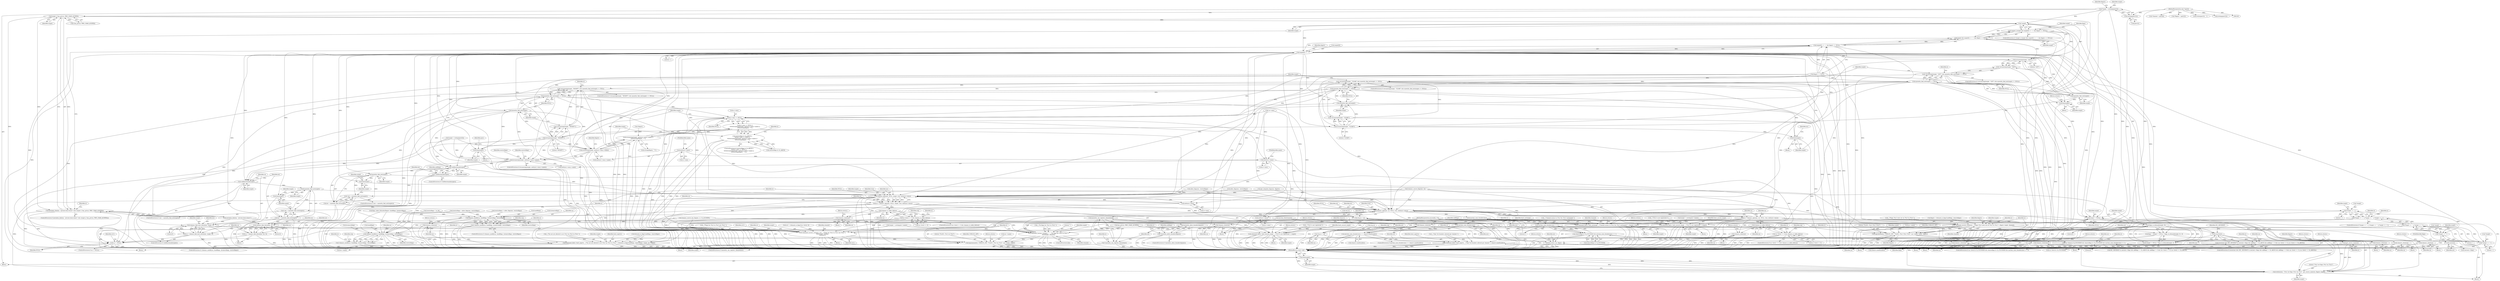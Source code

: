 digraph "0_atheme_c597156adc60a45b5f827793cd420945f47bc03b_1@API" {
"1000120" [label="(Call,*target = sstrdup(parv[1]))"];
"1000122" [label="(Call,sstrdup(parv[1]))"];
"1000109" [label="(MethodParameterIn,char *parv[])"];
"1000174" [label="(Call,target || !has_priv(si, PRIV_CHAN_AUSPEX))"];
"1000170" [label="(Call,metadata_find(mc, \"private:close:closer\") && (target || !has_priv(si, PRIV_CHAN_AUSPEX)))"];
"1000190" [label="(Call,!target)"];
"1000189" [label="(Call,!target || (target && target[0] == '+' && flagstr == NULL))"];
"1000192" [label="(Call,target && target[0] == '+' && flagstr == NULL)"];
"1000208" [label="(Call,target != NULL)"];
"1000211" [label="(Call,flags_to_bitmask(target, 0))"];
"1000205" [label="(Call,flags = (target != NULL) ? flags_to_bitmask(target, 0) : 0)"];
"1000215" [label="(Call,do_list(si, mc, flags))"];
"1000207" [label="(Call,(target != NULL) ? flags_to_bitmask(target, 0) : 0)"];
"1000224" [label="(Call,strcasecmp(target, \"LIST\"))"];
"1000223" [label="(Call,!strcasecmp(target, \"LIST\"))"];
"1000222" [label="(Call,!strcasecmp(target, \"LIST\") && myentity_find_ext(target) == NULL)"];
"1000241" [label="(Call,!strcasecmp(target, \"CLEAR\") && myentity_find_ext(target) == NULL)"];
"1000298" [label="(Call,!strcasecmp(target, \"MODIFY\") && myentity_find_ext(target) == NULL)"];
"1000228" [label="(Call,myentity_find_ext(target))"];
"1000227" [label="(Call,myentity_find_ext(target) == NULL)"];
"1000246" [label="(Call,myentity_find_ext(target) == NULL)"];
"1000303" [label="(Call,myentity_find_ext(target) == NULL)"];
"1000424" [label="(Call,ca != NULL)"];
"1000486" [label="(Call,si->smu == NULL)"];
"1000485" [label="(Call,si->smu == NULL ||\n\t\t\t\t\t\tirccasecmp(target, entity(si->smu)->name) ||\n\t\t\t\t\t\tstrcmp(flagstr, \"-*\"))"];
"1000481" [label="(Call,restrictflags & CA_AKICK ||\n\t\t\t\t\t\tsi->smu == NULL ||\n\t\t\t\t\t\tirccasecmp(target, entity(si->smu)->name) ||\n\t\t\t\t\t\tstrcmp(flagstr, \"-*\"))"];
"1000495" [label="(Call,entity(si->smu))"];
"1000514" [label="(Call,entity(si->smu))"];
"1000673" [label="(Call,entity(si->smu))"];
"1000668" [label="(Call,chanacs_open(mc, mt, NULL, true, entity(si->smu)))"];
"1000666" [label="(Call,ca = chanacs_open(mc, mt, NULL, true, entity(si->smu)))"];
"1000749" [label="(Call,chanacs_close(ca))"];
"1000765" [label="(Call,chanacs_close(ca))"];
"1000781" [label="(Call,chanacs_close(ca))"];
"1000834" [label="(Call,chanacs_close(ca))"];
"1000844" [label="(Call,chanacs_is_table_full(ca))"];
"1000838" [label="(Call,ca->level == 0 && chanacs_is_table_full(ca))"];
"1000855" [label="(Call,chanacs_close(ca))"];
"1000858" [label="(Call,req.ca = ca)"];
"1000872" [label="(Call,chanacs_modify(ca, &addflags, &removeflags, restrictflags))"];
"1000871" [label="(Call,!chanacs_modify(ca, &addflags, &removeflags, restrictflags))"];
"1000894" [label="(Call,chanacs_close(ca))"];
"1000907" [label="(Call,chanacs_close(ca))"];
"1000711" [label="(Call,mychan_num_founders(mc))"];
"1000710" [label="(Call,mychan_num_founders(mc) == 1)"];
"1000706" [label="(Call,removeflags & CA_FOUNDER && mychan_num_founders(mc) == 1)"];
"1000700" [label="(Call,ca->level & CA_FOUNDER && removeflags & CA_FOUNDER && mychan_num_founders(mc) == 1)"];
"1000735" [label="(Call,mychan_num_founders(mc))"];
"1000734" [label="(Call,mychan_num_founders(mc) >= chansvs.maxfounders)"];
"1000741" [label="(Call,command_fail(si, fault_noprivs, _(\"Only %d founders allowed per channel.\"), chansvs.maxfounders))"];
"1001039" [label="(Call,verbose(mc, \"\2%s\2 set flags \2%s\2 on \2%s\2\", get_source_name(si), flagstr, target))"];
"1001046" [label="(Call,free(target))"];
"1000754" [label="(Call,myentity_can_register_channel(mt))"];
"1000753" [label="(Call,!myentity_can_register_channel(mt))"];
"1000770" [label="(Call,myentity_allow_foundership(mt))"];
"1000769" [label="(Call,!myentity_allow_foundership(mt))"];
"1000797" [label="(Call,isuser(mt))"];
"1000796" [label="(Call,isuser(mt) && (MU_NEVEROP & user(mt)->flags && addflags != CA_AKICK && addflags != 0 && (ca->level == 0 || ca->level == CA_AKICK)))"];
"1000803" [label="(Call,user(mt))"];
"1000929" [label="(Call,entity(si->smu))"];
"1000924" [label="(Call,chanacs_open(mc, NULL, target, true, entity(si->smu)))"];
"1000922" [label="(Call,ca = chanacs_open(mc, NULL, target, true, entity(si->smu)))"];
"1000940" [label="(Call,chanacs_is_table_full(ca))"];
"1000934" [label="(Call,ca->level == 0 && chanacs_is_table_full(ca))"];
"1000951" [label="(Call,chanacs_close(ca))"];
"1000954" [label="(Call,req.ca = ca)"];
"1000968" [label="(Call,chanacs_modify(ca, &addflags, &removeflags, restrictflags))"];
"1000967" [label="(Call,!chanacs_modify(ca, &addflags, &removeflags, restrictflags))"];
"1000988" [label="(Call,chanacs_close(ca))"];
"1001001" [label="(Call,chanacs_close(ca))"];
"1000976" [label="(Call,command_fail(si, fault_noprivs, _(\"You are not allowed to set \2%s\2 on \2%s\2 in \2%s\2.\"), bitmask_to_flags2(addflags, removeflags), target, mc->name))"];
"1001010" [label="(Call,command_fail(si, fault_nochange, _(\"Channel access to \2%s\2 for \2%s\2 unchanged.\"), channel, target))"];
"1001023" [label="(Call,command_success_nodata(si, _(\"Flags \2%s\2 were set on \2%s\2 in \2%s\2.\"), flagstr, target, channel))"];
"1001030" [label="(Call,logcommand(si, CMDLOG_SET, \"FLAGS: \2%s\2 \2%s\2 \2%s\2\", mc->name, target, flagstr))"];
"1001042" [label="(Call,get_source_name(si))"];
"1000236" [label="(Call,free(target))"];
"1000243" [label="(Call,strcasecmp(target, \"CLEAR\"))"];
"1000242" [label="(Call,!strcasecmp(target, \"CLEAR\"))"];
"1000247" [label="(Call,myentity_find_ext(target))"];
"1000251" [label="(Call,free(target))"];
"1000300" [label="(Call,strcasecmp(target, \"MODIFY\"))"];
"1000299" [label="(Call,!strcasecmp(target, \"MODIFY\"))"];
"1000304" [label="(Call,myentity_find_ext(target))"];
"1000308" [label="(Call,free(target))"];
"1000385" [label="(Call,validhostmask(target))"];
"1000389" [label="(Call,chanacs_find_host_literal(mc, target, 0))"];
"1000387" [label="(Call,ca = chanacs_find_host_literal(mc, target, 0))"];
"1000435" [label="(Call,command_success_string(si, str1, _(\"Flags for \2%s\2 in \2%s\2 are \2%s\2.\"),\n\t\t\t\t\t\ttarget, channel,\n\t\t\t\t\t\tstr1))"];
"1000451" [label="(Call,logcommand(si, CMDLOG_GET, \"FLAGS: \2%s\2 on \2%s\2\", mc->name, target))"];
"1000444" [label="(Call,command_success_string(si, \"\", _(\"No flags for \2%s\2 in \2%s\2.\"),\n\t\t\t\t\t\ttarget, channel))"];
"1000399" [label="(Call,myentity_find_ext(target))"];
"1000396" [label="(Call,!(mt = myentity_find_ext(target)))"];
"1000397" [label="(Call,mt = myentity_find_ext(target))"];
"1000419" [label="(Call,chanacs_find_literal(mc, mt, 0))"];
"1000417" [label="(Call,ca = chanacs_find_literal(mc, mt, 0))"];
"1000402" [label="(Call,command_fail(si, fault_nosuch_target, _(\"\2%s\2 is not registered.\"), target))"];
"1000409" [label="(Call,free(target))"];
"1000492" [label="(Call,irccasecmp(target, entity(si->smu)->name))"];
"1000491" [label="(Call,irccasecmp(target, entity(si->smu)->name) ||\n\t\t\t\t\t\tstrcmp(flagstr, \"-*\"))"];
"1000511" [label="(Call,irccasecmp(target, entity(si->smu)->name))"];
"1000641" [label="(Call,validhostmask(target))"];
"1000640" [label="(Call,!validhostmask(target))"];
"1000648" [label="(Call,myentity_find_ext(target))"];
"1000645" [label="(Call,!(mt = myentity_find_ext(target)))"];
"1000646" [label="(Call,mt = myentity_find_ext(target))"];
"1000651" [label="(Call,command_fail(si, fault_nosuch_target, _(\"\2%s\2 is not registered.\"), target))"];
"1000658" [label="(Call,free(target))"];
"1000195" [label="(Call,target[0] == '+')"];
"1000194" [label="(Call,target[0] == '+' && flagstr == NULL)"];
"1000592" [label="(Call,*target == '+')"];
"1000591" [label="(Call,*target == '+' || *target == '-' || *target == '=')"];
"1000597" [label="(Call,*target == '-')"];
"1000596" [label="(Call,*target == '-' || *target == '=')"];
"1000601" [label="(Call,*target == '=')"];
"1000979" [label="(Call,_(\"You are not allowed to set \2%s\2 on \2%s\2 in \2%s\2.\"))"];
"1000598" [label="(Call,*target)"];
"1000245" [label="(Literal,\"CLEAR\")"];
"1000191" [label="(Identifier,target)"];
"1000639" [label="(ControlStructure,if (!validhostmask(target)))"];
"1000176" [label="(Call,!has_priv(si, PRIV_CHAN_AUSPEX))"];
"1000490" [label="(Identifier,NULL)"];
"1000937" [label="(Identifier,ca)"];
"1000514" [label="(Call,entity(si->smu))"];
"1000795" [label="(ControlStructure,if (isuser(mt) && (MU_NEVEROP & user(mt)->flags && addflags != CA_AKICK && addflags != 0 && (ca->level == 0 || ca->level == CA_AKICK))))"];
"1000196" [label="(Call,target[0])"];
"1000391" [label="(Identifier,target)"];
"1001032" [label="(Identifier,CMDLOG_SET)"];
"1000469" [label="(Call,restrictflags = ca_all)"];
"1000222" [label="(Call,!strcasecmp(target, \"LIST\") && myentity_find_ext(target) == NULL)"];
"1000582" [label="(Call,get_template_flags(mc, flagstr))"];
"1001047" [label="(Identifier,target)"];
"1000212" [label="(Identifier,target)"];
"1000726" [label="(Identifier,ca)"];
"1000436" [label="(Identifier,si)"];
"1000716" [label="(Identifier,si)"];
"1000805" [label="(FieldIdentifier,flags)"];
"1000306" [label="(Identifier,NULL)"];
"1000493" [label="(Identifier,target)"];
"1000734" [label="(Call,mychan_num_founders(mc) >= chansvs.maxfounders)"];
"1000674" [label="(Call,si->smu)"];
"1000300" [label="(Call,strcasecmp(target, \"MODIFY\"))"];
"1001018" [label="(Call,flagstr = bitmask_to_flags2(addflags, removeflags))"];
"1000340" [label="(Call,target = strdup(parv[2]))"];
"1000961" [label="(Identifier,req)"];
"1000913" [label="(Identifier,addflags)"];
"1000865" [label="(Identifier,req)"];
"1000782" [label="(Identifier,ca)"];
"1000681" [label="(Identifier,ca)"];
"1000968" [label="(Call,chanacs_modify(ca, &addflags, &removeflags, restrictflags))"];
"1000205" [label="(Call,flags = (target != NULL) ? flags_to_bitmask(target, 0) : 0)"];
"1000988" [label="(Call,chanacs_close(ca))"];
"1000363" [label="(Block,)"];
"1000411" [label="(Call,target = sstrdup(mt->name))"];
"1000190" [label="(Call,!target)"];
"1000221" [label="(ControlStructure,if (!strcasecmp(target, \"LIST\") && myentity_find_ext(target) == NULL))"];
"1000989" [label="(Identifier,ca)"];
"1000421" [label="(Identifier,mt)"];
"1000975" [label="(Block,)"];
"1000387" [label="(Call,ca = chanacs_find_host_literal(mc, target, 0))"];
"1000872" [label="(Call,chanacs_modify(ca, &addflags, &removeflags, restrictflags))"];
"1000302" [label="(Literal,\"MODIFY\")"];
"1000651" [label="(Call,command_fail(si, fault_nosuch_target, _(\"\2%s\2 is not registered.\"), target))"];
"1000424" [label="(Call,ca != NULL)"];
"1000753" [label="(Call,!myentity_can_register_channel(mt))"];
"1001001" [label="(Call,chanacs_close(ca))"];
"1000907" [label="(Call,chanacs_close(ca))"];
"1000825" [label="(Block,)"];
"1001046" [label="(Call,free(target))"];
"1000169" [label="(ControlStructure,if (metadata_find(mc, \"private:close:closer\") && (target || !has_priv(si, PRIV_CHAN_AUSPEX))))"];
"1000827" [label="(Identifier,si)"];
"1000668" [label="(Call,chanacs_open(mc, mt, NULL, true, entity(si->smu)))"];
"1000942" [label="(Block,)"];
"1000450" [label="(Identifier,channel)"];
"1000458" [label="(Identifier,target)"];
"1000188" [label="(ControlStructure,if (!target || (target && target[0] == '+' && flagstr == NULL)))"];
"1000926" [label="(Identifier,NULL)"];
"1000783" [label="(Return,return;)"];
"1000443" [label="(ControlStructure,else)"];
"1000650" [label="(Block,)"];
"1000927" [label="(Identifier,target)"];
"1000429" [label="(Identifier,str1)"];
"1000195" [label="(Call,target[0] == '+')"];
"1000218" [label="(Identifier,flags)"];
"1000758" [label="(Identifier,si)"];
"1001002" [label="(Identifier,ca)"];
"1000453" [label="(Identifier,CMDLOG_GET)"];
"1000120" [label="(Call,*target = sstrdup(parv[1]))"];
"1000446" [label="(Literal,\"\")"];
"1001015" [label="(Identifier,channel)"];
"1000953" [label="(Return,return;)"];
"1000749" [label="(Call,chanacs_close(ca))"];
"1000706" [label="(Call,removeflags & CA_FOUNDER && mychan_num_founders(mc) == 1)"];
"1001034" [label="(Call,mc->name)"];
"1000175" [label="(Identifier,target)"];
"1000984" [label="(Identifier,target)"];
"1000848" [label="(Identifier,si)"];
"1000836" [label="(Return,return;)"];
"1000672" [label="(Identifier,true)"];
"1000859" [label="(Call,req.ca)"];
"1000838" [label="(Call,ca->level == 0 && chanacs_is_table_full(ca))"];
"1000908" [label="(Identifier,ca)"];
"1000802" [label="(Call,user(mt)->flags)"];
"1000511" [label="(Call,irccasecmp(target, entity(si->smu)->name))"];
"1000670" [label="(Identifier,mt)"];
"1000210" [label="(Identifier,NULL)"];
"1001023" [label="(Call,command_success_nodata(si, _(\"Flags \2%s\2 were set on \2%s\2 in \2%s\2.\"), flagstr, target, channel))"];
"1000928" [label="(Identifier,true)"];
"1000593" [label="(Call,*target)"];
"1000305" [label="(Identifier,target)"];
"1000404" [label="(Identifier,fault_nosuch_target)"];
"1000658" [label="(Call,free(target))"];
"1000241" [label="(Call,!strcasecmp(target, \"CLEAR\") && myentity_find_ext(target) == NULL)"];
"1000952" [label="(Identifier,ca)"];
"1001027" [label="(Identifier,flagstr)"];
"1000114" [label="(Call,*channel = parv[0])"];
"1000238" [label="(Return,return;)"];
"1000400" [label="(Identifier,target)"];
"1000505" [label="(Identifier,si)"];
"1000521" [label="(Call,allow_flags(mc, restrictflags))"];
"1000171" [label="(Call,metadata_find(mc, \"private:close:closer\"))"];
"1000420" [label="(Identifier,mc)"];
"1000405" [label="(Call,_(\"\2%s\2 is not registered.\"))"];
"1001017" [label="(Return,return;)"];
"1000422" [label="(Literal,0)"];
"1000250" [label="(Block,)"];
"1000923" [label="(Identifier,ca)"];
"1000394" [label="(Block,)"];
"1000654" [label="(Call,_(\"\2%s\2 is not registered.\"))"];
"1000229" [label="(Identifier,target)"];
"1000899" [label="(Identifier,req)"];
"1000699" [label="(ControlStructure,if (ca->level & CA_FOUNDER && removeflags & CA_FOUNDER && mychan_num_founders(mc) == 1))"];
"1000390" [label="(Identifier,mc)"];
"1000440" [label="(Identifier,target)"];
"1000873" [label="(Identifier,ca)"];
"1000312" [label="(Identifier,parc)"];
"1000804" [label="(Identifier,mt)"];
"1000512" [label="(Identifier,target)"];
"1000591" [label="(Call,*target == '+' || *target == '-' || *target == '=')"];
"1000449" [label="(Identifier,target)"];
"1000515" [label="(Call,si->smu)"];
"1001010" [label="(Call,command_fail(si, fault_nochange, _(\"Channel access to \2%s\2 for \2%s\2 unchanged.\"), channel, target))"];
"1000649" [label="(Identifier,target)"];
"1001040" [label="(Identifier,mc)"];
"1000127" [label="(Call,*flagstr = parv[2])"];
"1000599" [label="(Identifier,target)"];
"1000177" [label="(Call,has_priv(si, PRIV_CHAN_AUSPEX))"];
"1000328" [label="(Call,strchr(parv[2], ' '))"];
"1000925" [label="(Identifier,mc)"];
"1000236" [label="(Call,free(target))"];
"1000309" [label="(Identifier,target)"];
"1000742" [label="(Identifier,si)"];
"1000417" [label="(Call,ca = chanacs_find_literal(mc, mt, 0))"];
"1000510" [label="(ControlStructure,if (irccasecmp(target, entity(si->smu)->name)))"];
"1000427" [label="(Block,)"];
"1000307" [label="(Block,)"];
"1000752" [label="(ControlStructure,if (!myentity_can_register_channel(mt)))"];
"1000746" [label="(Call,chansvs.maxfounders)"];
"1000399" [label="(Call,myentity_find_ext(target))"];
"1000597" [label="(Call,*target == '-')"];
"1000526" [label="(Identifier,restrictflags)"];
"1000834" [label="(Call,chanacs_close(ca))"];
"1000846" [label="(Block,)"];
"1000451" [label="(Call,logcommand(si, CMDLOG_GET, \"FLAGS: \2%s\2 on \2%s\2\", mc->name, target))"];
"1000217" [label="(Identifier,mc)"];
"1000240" [label="(ControlStructure,if (!strcasecmp(target, \"CLEAR\") && myentity_find_ext(target) == NULL))"];
"1000224" [label="(Call,strcasecmp(target, \"LIST\"))"];
"1000494" [label="(Call,entity(si->smu)->name)"];
"1001041" [label="(Literal,\"\2%s\2 set flags \2%s\2 on \2%s\2\")"];
"1000225" [label="(Identifier,target)"];
"1000215" [label="(Call,do_list(si, mc, flags))"];
"1000774" [label="(Identifier,si)"];
"1000481" [label="(Call,restrictflags & CA_AKICK ||\n\t\t\t\t\t\tsi->smu == NULL ||\n\t\t\t\t\t\tirccasecmp(target, entity(si->smu)->name) ||\n\t\t\t\t\t\tstrcmp(flagstr, \"-*\"))"];
"1000201" [label="(Identifier,flagstr)"];
"1000606" [label="(Identifier,si)"];
"1000786" [label="(Identifier,addflags)"];
"1001044" [label="(Identifier,flagstr)"];
"1000712" [label="(Identifier,mc)"];
"1000480" [label="(ControlStructure,if (restrictflags & CA_AKICK ||\n\t\t\t\t\t\tsi->smu == NULL ||\n\t\t\t\t\t\tirccasecmp(target, entity(si->smu)->name) ||\n\t\t\t\t\t\tstrcmp(flagstr, \"-*\")))"];
"1000648" [label="(Call,myentity_find_ext(target))"];
"1000445" [label="(Identifier,si)"];
"1000713" [label="(Literal,1)"];
"1000737" [label="(Call,chansvs.maxfounders)"];
"1001042" [label="(Call,get_source_name(si))"];
"1000922" [label="(Call,ca = chanacs_open(mc, NULL, target, true, entity(si->smu)))"];
"1000738" [label="(Identifier,chansvs)"];
"1000519" [label="(Call,restrictflags = allow_flags(mc, restrictflags))"];
"1000871" [label="(Call,!chanacs_modify(ca, &addflags, &removeflags, restrictflags))"];
"1000896" [label="(Return,return;)"];
"1000796" [label="(Call,isuser(mt) && (MU_NEVEROP & user(mt)->flags && addflags != CA_AKICK && addflags != 0 && (ca->level == 0 || ca->level == CA_AKICK)))"];
"1000977" [label="(Identifier,si)"];
"1000799" [label="(Call,MU_NEVEROP & user(mt)->flags && addflags != CA_AKICK && addflags != 0 && (ca->level == 0 || ca->level == CA_AKICK))"];
"1001009" [label="(Block,)"];
"1000388" [label="(Identifier,ca)"];
"1000766" [label="(Identifier,ca)"];
"1000653" [label="(Identifier,fault_nosuch_target)"];
"1000459" [label="(Return,return;)"];
"1000601" [label="(Call,*target == '=')"];
"1000803" [label="(Call,user(mt))"];
"1000500" [label="(Call,strcmp(flagstr, \"-*\"))"];
"1000751" [label="(Return,return;)"];
"1000447" [label="(Call,_(\"No flags for \2%s\2 in \2%s\2.\"))"];
"1000602" [label="(Call,*target)"];
"1000857" [label="(Return,return;)"];
"1000910" [label="(Block,)"];
"1000951" [label="(Call,chanacs_close(ca))"];
"1001028" [label="(Identifier,target)"];
"1001011" [label="(Identifier,si)"];
"1000462" [label="(Call,chanacs_source_flags(mc, si))"];
"1000428" [label="(Call,str1 = bitmask_to_flags2(ca->level, 0))"];
"1000301" [label="(Identifier,target)"];
"1000408" [label="(Return,return;)"];
"1000985" [label="(Call,mc->name)"];
"1000193" [label="(Identifier,target)"];
"1001016" [label="(Identifier,target)"];
"1000252" [label="(Identifier,target)"];
"1001048" [label="(MethodReturn,static void)"];
"1000993" [label="(Identifier,req)"];
"1000837" [label="(ControlStructure,if (ca->level == 0 && chanacs_is_table_full(ca)))"];
"1000744" [label="(Call,_(\"Only %d founders allowed per channel.\"))"];
"1000970" [label="(Call,&addflags)"];
"1000972" [label="(Call,&removeflags)"];
"1000441" [label="(Identifier,channel)"];
"1000740" [label="(Block,)"];
"1000659" [label="(Identifier,target)"];
"1000219" [label="(Return,return;)"];
"1000249" [label="(Identifier,NULL)"];
"1000673" [label="(Call,entity(si->smu))"];
"1000546" [label="(Call,flags_make_bitmasks(flagstr, &addflags, &removeflags))"];
"1000392" [label="(Literal,0)"];
"1000954" [label="(Call,req.ca = ca)"];
"1001038" [label="(Identifier,flagstr)"];
"1000297" [label="(ControlStructure,if (!strcasecmp(target, \"MODIFY\") && myentity_find_ext(target) == NULL))"];
"1000772" [label="(Block,)"];
"1000107" [label="(MethodParameterIn,sourceinfo_t *si)"];
"1000941" [label="(Identifier,ca)"];
"1000398" [label="(Identifier,mt)"];
"1000230" [label="(Identifier,NULL)"];
"1000419" [label="(Call,chanacs_find_literal(mc, mt, 0))"];
"1000426" [label="(Identifier,NULL)"];
"1000666" [label="(Call,ca = chanacs_open(mc, mt, NULL, true, entity(si->smu)))"];
"1000349" [label="(Call,!si->smu)"];
"1000652" [label="(Identifier,si)"];
"1000756" [label="(Block,)"];
"1000438" [label="(Call,_(\"Flags for \2%s\2 in \2%s\2 are \2%s\2.\"))"];
"1000495" [label="(Call,entity(si->smu))"];
"1000228" [label="(Call,myentity_find_ext(target))"];
"1000844" [label="(Call,chanacs_is_table_full(ca))"];
"1000361" [label="(Call,!flagstr)"];
"1000123" [label="(Call,parv[1])"];
"1000518" [label="(FieldIdentifier,name)"];
"1000755" [label="(Identifier,mt)"];
"1000373" [label="(Call,chanacs_source_has_flag(mc, si, CA_ACLVIEW))"];
"1000243" [label="(Call,strcasecmp(target, \"CLEAR\"))"];
"1000895" [label="(Identifier,ca)"];
"1000978" [label="(Identifier,fault_noprivs)"];
"1000203" [label="(Block,)"];
"1000881" [label="(Identifier,si)"];
"1000418" [label="(Identifier,ca)"];
"1000669" [label="(Identifier,mc)"];
"1001039" [label="(Call,verbose(mc, \"\2%s\2 set flags \2%s\2 on \2%s\2\", get_source_name(si), flagstr, target))"];
"1000412" [label="(Identifier,target)"];
"1000767" [label="(Return,return;)"];
"1000769" [label="(Call,!myentity_allow_foundership(mt))"];
"1000346" [label="(Block,)"];
"1000933" [label="(ControlStructure,if (ca->level == 0 && chanacs_is_table_full(ca)))"];
"1000770" [label="(Call,myentity_allow_foundership(mt))"];
"1000797" [label="(Call,isuser(mt))"];
"1000643" [label="(Block,)"];
"1001024" [label="(Identifier,si)"];
"1000743" [label="(Identifier,fault_noprivs)"];
"1000342" [label="(Call,strdup(parv[2]))"];
"1000231" [label="(Block,)"];
"1000981" [label="(Call,bitmask_to_flags2(addflags, removeflags))"];
"1001025" [label="(Call,_(\"Flags \2%s\2 were set on \2%s\2 in \2%s\2.\"))"];
"1000667" [label="(Identifier,ca)"];
"1000492" [label="(Call,irccasecmp(target, entity(si->smu)->name))"];
"1000845" [label="(Identifier,ca)"];
"1001030" [label="(Call,logcommand(si, CMDLOG_SET, \"FLAGS: \2%s\2 \2%s\2 \2%s\2\", mc->name, target, flagstr))"];
"1001043" [label="(Identifier,si)"];
"1000711" [label="(Call,mychan_num_founders(mc))"];
"1000798" [label="(Identifier,mt)"];
"1000395" [label="(ControlStructure,if (!(mt = myentity_find_ext(target))))"];
"1000642" [label="(Identifier,target)"];
"1000109" [label="(MethodParameterIn,char *parv[])"];
"1000209" [label="(Identifier,target)"];
"1000256" [label="(Identifier,mc)"];
"1000661" [label="(Identifier,target)"];
"1000206" [label="(Identifier,flags)"];
"1000600" [label="(Literal,'-')"];
"1000110" [label="(Block,)"];
"1000855" [label="(Call,chanacs_close(ca))"];
"1000223" [label="(Call,!strcasecmp(target, \"LIST\"))"];
"1000409" [label="(Call,free(target))"];
"1001031" [label="(Identifier,si)"];
"1000513" [label="(Call,entity(si->smu)->name)"];
"1000592" [label="(Call,*target == '+')"];
"1000248" [label="(Identifier,target)"];
"1000486" [label="(Call,si->smu == NULL)"];
"1000491" [label="(Call,irccasecmp(target, entity(si->smu)->name) ||\n\t\t\t\t\t\tstrcmp(flagstr, \"-*\"))"];
"1000397" [label="(Call,mt = myentity_find_ext(target))"];
"1000765" [label="(Call,chanacs_close(ca))"];
"1000976" [label="(Call,command_fail(si, fault_noprivs, _(\"You are not allowed to set \2%s\2 on \2%s\2 in \2%s\2.\"), bitmask_to_flags2(addflags, removeflags), target, mc->name))"];
"1000386" [label="(Identifier,target)"];
"1001033" [label="(Literal,\"FLAGS: \2%s\2 \2%s\2 \2%s\2\")"];
"1000894" [label="(Call,chanacs_close(ca))"];
"1000870" [label="(ControlStructure,if (!chanacs_modify(ca, &addflags, &removeflags, restrictflags)))"];
"1000425" [label="(Identifier,ca)"];
"1000924" [label="(Call,chanacs_open(mc, NULL, target, true, entity(si->smu)))"];
"1000754" [label="(Call,myentity_can_register_channel(mt))"];
"1000967" [label="(Call,!chanacs_modify(ca, &addflags, &removeflags, restrictflags))"];
"1000935" [label="(Call,ca->level == 0)"];
"1000701" [label="(Call,ca->level & CA_FOUNDER)"];
"1000858" [label="(Call,req.ca = ca)"];
"1000929" [label="(Call,entity(si->smu))"];
"1000208" [label="(Call,target != NULL)"];
"1000733" [label="(ControlStructure,if (mychan_num_founders(mc) >= chansvs.maxfounders))"];
"1000308" [label="(Call,free(target))"];
"1000710" [label="(Call,mychan_num_founders(mc) == 1)"];
"1000226" [label="(Literal,\"LIST\")"];
"1000856" [label="(Identifier,ca)"];
"1000455" [label="(Call,mc->name)"];
"1000423" [label="(ControlStructure,if (ca != NULL))"];
"1000501" [label="(Identifier,flagstr)"];
"1000156" [label="(Call,mychan_find(channel))"];
"1000644" [label="(ControlStructure,if (!(mt = myentity_find_ext(target))))"];
"1000707" [label="(Call,removeflags & CA_FOUNDER)"];
"1000384" [label="(ControlStructure,if (validhostmask(target)))"];
"1000645" [label="(Call,!(mt = myentity_find_ext(target)))"];
"1000604" [label="(Literal,'=')"];
"1000482" [label="(Call,restrictflags & CA_AKICK)"];
"1000303" [label="(Call,myentity_find_ext(target) == NULL)"];
"1000213" [label="(Literal,0)"];
"1000199" [label="(Literal,'+')"];
"1000435" [label="(Call,command_success_string(si, str1, _(\"Flags for \2%s\2 in \2%s\2 are \2%s\2.\"),\n\t\t\t\t\t\ttarget, channel,\n\t\t\t\t\t\tstr1))"];
"1000192" [label="(Call,target && target[0] == '+' && flagstr == NULL)"];
"1000656" [label="(Identifier,target)"];
"1000437" [label="(Identifier,str1)"];
"1000750" [label="(Identifier,ca)"];
"1000407" [label="(Identifier,target)"];
"1000527" [label="(Call,allow_flags(mc, restrictflags))"];
"1000304" [label="(Call,myentity_find_ext(target))"];
"1000396" [label="(Call,!(mt = myentity_find_ext(target)))"];
"1000966" [label="(ControlStructure,if (!chanacs_modify(ca, &addflags, &removeflags, restrictflags)))"];
"1000410" [label="(Identifier,target)"];
"1000930" [label="(Call,si->smu)"];
"1000940" [label="(Call,chanacs_is_table_full(ca))"];
"1000487" [label="(Call,si->smu)"];
"1000485" [label="(Call,si->smu == NULL ||\n\t\t\t\t\t\tirccasecmp(target, entity(si->smu)->name) ||\n\t\t\t\t\t\tstrcmp(flagstr, \"-*\"))"];
"1000801" [label="(Identifier,MU_NEVEROP)"];
"1000860" [label="(Identifier,req)"];
"1000876" [label="(Call,&removeflags)"];
"1000771" [label="(Identifier,mt)"];
"1001029" [label="(Identifier,channel)"];
"1001012" [label="(Identifier,fault_nochange)"];
"1000657" [label="(Return,return;)"];
"1000595" [label="(Literal,'+')"];
"1000974" [label="(Identifier,restrictflags)"];
"1000603" [label="(Identifier,target)"];
"1000454" [label="(Literal,\"FLAGS: \2%s\2 on \2%s\2\")"];
"1000736" [label="(Identifier,mc)"];
"1000499" [label="(FieldIdentifier,name)"];
"1000211" [label="(Call,flags_to_bitmask(target, 0))"];
"1000170" [label="(Call,metadata_find(mc, \"private:close:closer\") && (target || !has_priv(si, PRIV_CHAN_AUSPEX)))"];
"1000647" [label="(Identifier,mt)"];
"1000660" [label="(Call,target = sstrdup(mt->name))"];
"1000944" [label="(Identifier,si)"];
"1000835" [label="(Identifier,ca)"];
"1000299" [label="(Call,!strcasecmp(target, \"MODIFY\"))"];
"1000671" [label="(Identifier,NULL)"];
"1000958" [label="(Identifier,ca)"];
"1000174" [label="(Call,target || !has_priv(si, PRIV_CHAN_AUSPEX))"];
"1000862" [label="(Identifier,ca)"];
"1001006" [label="(Identifier,addflags)"];
"1000385" [label="(Call,validhostmask(target))"];
"1000182" [label="(Identifier,si)"];
"1000878" [label="(Identifier,restrictflags)"];
"1000233" [label="(Identifier,si)"];
"1000452" [label="(Identifier,si)"];
"1000207" [label="(Call,(target != NULL) ? flags_to_bitmask(target, 0) : 0)"];
"1000244" [label="(Identifier,target)"];
"1000596" [label="(Call,*target == '-' || *target == '=')"];
"1000237" [label="(Identifier,target)"];
"1000298" [label="(Call,!strcasecmp(target, \"MODIFY\") && myentity_find_ext(target) == NULL)"];
"1001045" [label="(Identifier,target)"];
"1000646" [label="(Call,mt = myentity_find_ext(target))"];
"1000251" [label="(Call,free(target))"];
"1000403" [label="(Identifier,si)"];
"1000401" [label="(Block,)"];
"1000520" [label="(Identifier,restrictflags)"];
"1000128" [label="(Identifier,flagstr)"];
"1000934" [label="(Call,ca->level == 0 && chanacs_is_table_full(ca))"];
"1000841" [label="(Identifier,ca)"];
"1000615" [label="(Identifier,si)"];
"1000122" [label="(Call,sstrdup(parv[1]))"];
"1000496" [label="(Call,si->smu)"];
"1000741" [label="(Call,command_fail(si, fault_noprivs, _(\"Only %d founders allowed per channel.\"), chansvs.maxfounders))"];
"1000641" [label="(Call,validhostmask(target))"];
"1000189" [label="(Call,!target || (target && target[0] == '+' && flagstr == NULL))"];
"1000247" [label="(Call,myentity_find_ext(target))"];
"1000200" [label="(Call,flagstr == NULL)"];
"1000956" [label="(Identifier,req)"];
"1000121" [label="(Identifier,target)"];
"1000700" [label="(Call,ca->level & CA_FOUNDER && removeflags & CA_FOUNDER && mychan_num_founders(mc) == 1)"];
"1000351" [label="(Identifier,si)"];
"1000246" [label="(Call,myentity_find_ext(target) == NULL)"];
"1000839" [label="(Call,ca->level == 0)"];
"1000969" [label="(Identifier,ca)"];
"1000768" [label="(ControlStructure,if (!myentity_allow_foundership(mt)))"];
"1000781" [label="(Call,chanacs_close(ca))"];
"1000590" [label="(ControlStructure,if (*target == '+' || *target == '-' || *target == '='))"];
"1000874" [label="(Call,&addflags)"];
"1000194" [label="(Call,target[0] == '+' && flagstr == NULL)"];
"1000214" [label="(Literal,0)"];
"1000216" [label="(Identifier,si)"];
"1000402" [label="(Call,command_fail(si, fault_nosuch_target, _(\"\2%s\2 is not registered.\"), target))"];
"1000990" [label="(Return,return;)"];
"1000444" [label="(Call,command_success_string(si, \"\", _(\"No flags for \2%s\2 in \2%s\2.\"),\n\t\t\t\t\t\ttarget, channel))"];
"1000525" [label="(Call,restrictflags |= allow_flags(mc, restrictflags))"];
"1001013" [label="(Call,_(\"Channel access to \2%s\2 for \2%s\2 unchanged.\"))"];
"1000242" [label="(Call,!strcasecmp(target, \"CLEAR\"))"];
"1000879" [label="(Block,)"];
"1000389" [label="(Call,chanacs_find_host_literal(mc, target, 0))"];
"1000735" [label="(Call,mychan_num_founders(mc))"];
"1000227" [label="(Call,myentity_find_ext(target) == NULL)"];
"1000442" [label="(Identifier,str1)"];
"1001037" [label="(Identifier,target)"];
"1000640" [label="(Call,!validhostmask(target))"];
"1000955" [label="(Call,req.ca)"];
"1000120" -> "1000110"  [label="AST: "];
"1000120" -> "1000122"  [label="CFG: "];
"1000121" -> "1000120"  [label="AST: "];
"1000122" -> "1000120"  [label="AST: "];
"1000128" -> "1000120"  [label="CFG: "];
"1000120" -> "1001048"  [label="DDG: "];
"1000120" -> "1001048"  [label="DDG: "];
"1000122" -> "1000120"  [label="DDG: "];
"1000120" -> "1000174"  [label="DDG: "];
"1000120" -> "1000190"  [label="DDG: "];
"1000122" -> "1000123"  [label="CFG: "];
"1000123" -> "1000122"  [label="AST: "];
"1000122" -> "1001048"  [label="DDG: "];
"1000109" -> "1000122"  [label="DDG: "];
"1000109" -> "1000106"  [label="AST: "];
"1000109" -> "1001048"  [label="DDG: "];
"1000109" -> "1000114"  [label="DDG: "];
"1000109" -> "1000127"  [label="DDG: "];
"1000109" -> "1000328"  [label="DDG: "];
"1000109" -> "1000342"  [label="DDG: "];
"1000174" -> "1000170"  [label="AST: "];
"1000174" -> "1000175"  [label="CFG: "];
"1000174" -> "1000176"  [label="CFG: "];
"1000175" -> "1000174"  [label="AST: "];
"1000176" -> "1000174"  [label="AST: "];
"1000170" -> "1000174"  [label="CFG: "];
"1000174" -> "1001048"  [label="DDG: "];
"1000174" -> "1001048"  [label="DDG: "];
"1000174" -> "1000170"  [label="DDG: "];
"1000174" -> "1000170"  [label="DDG: "];
"1000176" -> "1000174"  [label="DDG: "];
"1000174" -> "1000190"  [label="DDG: "];
"1000170" -> "1000169"  [label="AST: "];
"1000170" -> "1000171"  [label="CFG: "];
"1000171" -> "1000170"  [label="AST: "];
"1000182" -> "1000170"  [label="CFG: "];
"1000191" -> "1000170"  [label="CFG: "];
"1000170" -> "1001048"  [label="DDG: "];
"1000170" -> "1001048"  [label="DDG: "];
"1000170" -> "1001048"  [label="DDG: "];
"1000171" -> "1000170"  [label="DDG: "];
"1000171" -> "1000170"  [label="DDG: "];
"1000190" -> "1000189"  [label="AST: "];
"1000190" -> "1000191"  [label="CFG: "];
"1000191" -> "1000190"  [label="AST: "];
"1000193" -> "1000190"  [label="CFG: "];
"1000189" -> "1000190"  [label="CFG: "];
"1000190" -> "1000189"  [label="DDG: "];
"1000190" -> "1000192"  [label="DDG: "];
"1000190" -> "1000195"  [label="DDG: "];
"1000190" -> "1000208"  [label="DDG: "];
"1000190" -> "1000224"  [label="DDG: "];
"1000189" -> "1000188"  [label="AST: "];
"1000189" -> "1000192"  [label="CFG: "];
"1000192" -> "1000189"  [label="AST: "];
"1000206" -> "1000189"  [label="CFG: "];
"1000225" -> "1000189"  [label="CFG: "];
"1000189" -> "1001048"  [label="DDG: "];
"1000189" -> "1001048"  [label="DDG: "];
"1000189" -> "1001048"  [label="DDG: "];
"1000192" -> "1000189"  [label="DDG: "];
"1000192" -> "1000189"  [label="DDG: "];
"1000192" -> "1000193"  [label="CFG: "];
"1000192" -> "1000194"  [label="CFG: "];
"1000193" -> "1000192"  [label="AST: "];
"1000194" -> "1000192"  [label="AST: "];
"1000192" -> "1001048"  [label="DDG: "];
"1000195" -> "1000192"  [label="DDG: "];
"1000194" -> "1000192"  [label="DDG: "];
"1000194" -> "1000192"  [label="DDG: "];
"1000192" -> "1000208"  [label="DDG: "];
"1000192" -> "1000224"  [label="DDG: "];
"1000208" -> "1000207"  [label="AST: "];
"1000208" -> "1000210"  [label="CFG: "];
"1000209" -> "1000208"  [label="AST: "];
"1000210" -> "1000208"  [label="AST: "];
"1000212" -> "1000208"  [label="CFG: "];
"1000214" -> "1000208"  [label="CFG: "];
"1000208" -> "1001048"  [label="DDG: "];
"1000208" -> "1001048"  [label="DDG: "];
"1000195" -> "1000208"  [label="DDG: "];
"1000200" -> "1000208"  [label="DDG: "];
"1000208" -> "1000211"  [label="DDG: "];
"1000211" -> "1000207"  [label="AST: "];
"1000211" -> "1000213"  [label="CFG: "];
"1000212" -> "1000211"  [label="AST: "];
"1000213" -> "1000211"  [label="AST: "];
"1000207" -> "1000211"  [label="CFG: "];
"1000211" -> "1001048"  [label="DDG: "];
"1000211" -> "1000205"  [label="DDG: "];
"1000211" -> "1000205"  [label="DDG: "];
"1000211" -> "1000207"  [label="DDG: "];
"1000211" -> "1000207"  [label="DDG: "];
"1000195" -> "1000211"  [label="DDG: "];
"1000205" -> "1000203"  [label="AST: "];
"1000205" -> "1000207"  [label="CFG: "];
"1000206" -> "1000205"  [label="AST: "];
"1000207" -> "1000205"  [label="AST: "];
"1000216" -> "1000205"  [label="CFG: "];
"1000205" -> "1001048"  [label="DDG: "];
"1000205" -> "1000215"  [label="DDG: "];
"1000215" -> "1000203"  [label="AST: "];
"1000215" -> "1000218"  [label="CFG: "];
"1000216" -> "1000215"  [label="AST: "];
"1000217" -> "1000215"  [label="AST: "];
"1000218" -> "1000215"  [label="AST: "];
"1000219" -> "1000215"  [label="CFG: "];
"1000215" -> "1001048"  [label="DDG: "];
"1000215" -> "1001048"  [label="DDG: "];
"1000215" -> "1001048"  [label="DDG: "];
"1000215" -> "1001048"  [label="DDG: "];
"1000177" -> "1000215"  [label="DDG: "];
"1000107" -> "1000215"  [label="DDG: "];
"1000171" -> "1000215"  [label="DDG: "];
"1000207" -> "1000214"  [label="CFG: "];
"1000214" -> "1000207"  [label="AST: "];
"1000207" -> "1001048"  [label="DDG: "];
"1000207" -> "1001048"  [label="DDG: "];
"1000224" -> "1000223"  [label="AST: "];
"1000224" -> "1000226"  [label="CFG: "];
"1000225" -> "1000224"  [label="AST: "];
"1000226" -> "1000224"  [label="AST: "];
"1000223" -> "1000224"  [label="CFG: "];
"1000224" -> "1000223"  [label="DDG: "];
"1000224" -> "1000223"  [label="DDG: "];
"1000195" -> "1000224"  [label="DDG: "];
"1000224" -> "1000228"  [label="DDG: "];
"1000224" -> "1000236"  [label="DDG: "];
"1000224" -> "1000243"  [label="DDG: "];
"1000223" -> "1000222"  [label="AST: "];
"1000229" -> "1000223"  [label="CFG: "];
"1000222" -> "1000223"  [label="CFG: "];
"1000223" -> "1001048"  [label="DDG: "];
"1000223" -> "1000222"  [label="DDG: "];
"1000222" -> "1000221"  [label="AST: "];
"1000222" -> "1000227"  [label="CFG: "];
"1000227" -> "1000222"  [label="AST: "];
"1000233" -> "1000222"  [label="CFG: "];
"1000244" -> "1000222"  [label="CFG: "];
"1000222" -> "1001048"  [label="DDG: "];
"1000222" -> "1001048"  [label="DDG: "];
"1000222" -> "1001048"  [label="DDG: "];
"1000227" -> "1000222"  [label="DDG: "];
"1000227" -> "1000222"  [label="DDG: "];
"1000222" -> "1000241"  [label="DDG: "];
"1000241" -> "1000240"  [label="AST: "];
"1000241" -> "1000242"  [label="CFG: "];
"1000241" -> "1000246"  [label="CFG: "];
"1000242" -> "1000241"  [label="AST: "];
"1000246" -> "1000241"  [label="AST: "];
"1000252" -> "1000241"  [label="CFG: "];
"1000301" -> "1000241"  [label="CFG: "];
"1000241" -> "1001048"  [label="DDG: "];
"1000241" -> "1001048"  [label="DDG: "];
"1000241" -> "1001048"  [label="DDG: "];
"1000242" -> "1000241"  [label="DDG: "];
"1000246" -> "1000241"  [label="DDG: "];
"1000246" -> "1000241"  [label="DDG: "];
"1000241" -> "1000298"  [label="DDG: "];
"1000298" -> "1000297"  [label="AST: "];
"1000298" -> "1000299"  [label="CFG: "];
"1000298" -> "1000303"  [label="CFG: "];
"1000299" -> "1000298"  [label="AST: "];
"1000303" -> "1000298"  [label="AST: "];
"1000309" -> "1000298"  [label="CFG: "];
"1000351" -> "1000298"  [label="CFG: "];
"1000298" -> "1001048"  [label="DDG: "];
"1000298" -> "1001048"  [label="DDG: "];
"1000298" -> "1001048"  [label="DDG: "];
"1000299" -> "1000298"  [label="DDG: "];
"1000303" -> "1000298"  [label="DDG: "];
"1000303" -> "1000298"  [label="DDG: "];
"1000228" -> "1000227"  [label="AST: "];
"1000228" -> "1000229"  [label="CFG: "];
"1000229" -> "1000228"  [label="AST: "];
"1000230" -> "1000228"  [label="CFG: "];
"1000228" -> "1000227"  [label="DDG: "];
"1000195" -> "1000228"  [label="DDG: "];
"1000228" -> "1000236"  [label="DDG: "];
"1000228" -> "1000243"  [label="DDG: "];
"1000227" -> "1000230"  [label="CFG: "];
"1000230" -> "1000227"  [label="AST: "];
"1000227" -> "1001048"  [label="DDG: "];
"1000227" -> "1001048"  [label="DDG: "];
"1000200" -> "1000227"  [label="DDG: "];
"1000227" -> "1000246"  [label="DDG: "];
"1000227" -> "1000303"  [label="DDG: "];
"1000227" -> "1000424"  [label="DDG: "];
"1000227" -> "1000486"  [label="DDG: "];
"1000227" -> "1000668"  [label="DDG: "];
"1000227" -> "1000924"  [label="DDG: "];
"1000246" -> "1000249"  [label="CFG: "];
"1000247" -> "1000246"  [label="AST: "];
"1000249" -> "1000246"  [label="AST: "];
"1000246" -> "1001048"  [label="DDG: "];
"1000246" -> "1001048"  [label="DDG: "];
"1000247" -> "1000246"  [label="DDG: "];
"1000200" -> "1000246"  [label="DDG: "];
"1000246" -> "1000303"  [label="DDG: "];
"1000246" -> "1000424"  [label="DDG: "];
"1000246" -> "1000486"  [label="DDG: "];
"1000246" -> "1000668"  [label="DDG: "];
"1000246" -> "1000924"  [label="DDG: "];
"1000303" -> "1000306"  [label="CFG: "];
"1000304" -> "1000303"  [label="AST: "];
"1000306" -> "1000303"  [label="AST: "];
"1000303" -> "1001048"  [label="DDG: "];
"1000303" -> "1001048"  [label="DDG: "];
"1000304" -> "1000303"  [label="DDG: "];
"1000200" -> "1000303"  [label="DDG: "];
"1000303" -> "1000424"  [label="DDG: "];
"1000303" -> "1000486"  [label="DDG: "];
"1000303" -> "1000668"  [label="DDG: "];
"1000303" -> "1000924"  [label="DDG: "];
"1000424" -> "1000423"  [label="AST: "];
"1000424" -> "1000426"  [label="CFG: "];
"1000425" -> "1000424"  [label="AST: "];
"1000426" -> "1000424"  [label="AST: "];
"1000429" -> "1000424"  [label="CFG: "];
"1000445" -> "1000424"  [label="CFG: "];
"1000424" -> "1001048"  [label="DDG: "];
"1000424" -> "1001048"  [label="DDG: "];
"1000424" -> "1001048"  [label="DDG: "];
"1000387" -> "1000424"  [label="DDG: "];
"1000417" -> "1000424"  [label="DDG: "];
"1000200" -> "1000424"  [label="DDG: "];
"1000486" -> "1000485"  [label="AST: "];
"1000486" -> "1000490"  [label="CFG: "];
"1000487" -> "1000486"  [label="AST: "];
"1000490" -> "1000486"  [label="AST: "];
"1000493" -> "1000486"  [label="CFG: "];
"1000485" -> "1000486"  [label="CFG: "];
"1000486" -> "1001048"  [label="DDG: "];
"1000486" -> "1001048"  [label="DDG: "];
"1000486" -> "1000485"  [label="DDG: "];
"1000486" -> "1000485"  [label="DDG: "];
"1000349" -> "1000486"  [label="DDG: "];
"1000200" -> "1000486"  [label="DDG: "];
"1000486" -> "1000495"  [label="DDG: "];
"1000486" -> "1000514"  [label="DDG: "];
"1000486" -> "1000668"  [label="DDG: "];
"1000486" -> "1000924"  [label="DDG: "];
"1000485" -> "1000481"  [label="AST: "];
"1000485" -> "1000491"  [label="CFG: "];
"1000491" -> "1000485"  [label="AST: "];
"1000481" -> "1000485"  [label="CFG: "];
"1000485" -> "1001048"  [label="DDG: "];
"1000485" -> "1001048"  [label="DDG: "];
"1000485" -> "1000481"  [label="DDG: "];
"1000485" -> "1000481"  [label="DDG: "];
"1000491" -> "1000485"  [label="DDG: "];
"1000491" -> "1000485"  [label="DDG: "];
"1000481" -> "1000480"  [label="AST: "];
"1000481" -> "1000482"  [label="CFG: "];
"1000482" -> "1000481"  [label="AST: "];
"1000505" -> "1000481"  [label="CFG: "];
"1000512" -> "1000481"  [label="CFG: "];
"1000481" -> "1001048"  [label="DDG: "];
"1000481" -> "1001048"  [label="DDG: "];
"1000481" -> "1001048"  [label="DDG: "];
"1000482" -> "1000481"  [label="DDG: "];
"1000482" -> "1000481"  [label="DDG: "];
"1000495" -> "1000494"  [label="AST: "];
"1000495" -> "1000496"  [label="CFG: "];
"1000496" -> "1000495"  [label="AST: "];
"1000499" -> "1000495"  [label="CFG: "];
"1000495" -> "1001048"  [label="DDG: "];
"1000495" -> "1000514"  [label="DDG: "];
"1000514" -> "1000513"  [label="AST: "];
"1000514" -> "1000515"  [label="CFG: "];
"1000515" -> "1000514"  [label="AST: "];
"1000518" -> "1000514"  [label="CFG: "];
"1000514" -> "1001048"  [label="DDG: "];
"1000349" -> "1000514"  [label="DDG: "];
"1000514" -> "1000673"  [label="DDG: "];
"1000514" -> "1000929"  [label="DDG: "];
"1000673" -> "1000668"  [label="AST: "];
"1000673" -> "1000674"  [label="CFG: "];
"1000674" -> "1000673"  [label="AST: "];
"1000668" -> "1000673"  [label="CFG: "];
"1000673" -> "1001048"  [label="DDG: "];
"1000673" -> "1000668"  [label="DDG: "];
"1000349" -> "1000673"  [label="DDG: "];
"1000668" -> "1000666"  [label="AST: "];
"1000669" -> "1000668"  [label="AST: "];
"1000670" -> "1000668"  [label="AST: "];
"1000671" -> "1000668"  [label="AST: "];
"1000672" -> "1000668"  [label="AST: "];
"1000666" -> "1000668"  [label="CFG: "];
"1000668" -> "1001048"  [label="DDG: "];
"1000668" -> "1001048"  [label="DDG: "];
"1000668" -> "1001048"  [label="DDG: "];
"1000668" -> "1001048"  [label="DDG: "];
"1000668" -> "1001048"  [label="DDG: "];
"1000668" -> "1000666"  [label="DDG: "];
"1000668" -> "1000666"  [label="DDG: "];
"1000668" -> "1000666"  [label="DDG: "];
"1000668" -> "1000666"  [label="DDG: "];
"1000668" -> "1000666"  [label="DDG: "];
"1000521" -> "1000668"  [label="DDG: "];
"1000462" -> "1000668"  [label="DDG: "];
"1000582" -> "1000668"  [label="DDG: "];
"1000527" -> "1000668"  [label="DDG: "];
"1000646" -> "1000668"  [label="DDG: "];
"1000200" -> "1000668"  [label="DDG: "];
"1000668" -> "1000711"  [label="DDG: "];
"1000668" -> "1000735"  [label="DDG: "];
"1000668" -> "1000754"  [label="DDG: "];
"1000668" -> "1000797"  [label="DDG: "];
"1000668" -> "1001039"  [label="DDG: "];
"1000666" -> "1000643"  [label="AST: "];
"1000667" -> "1000666"  [label="AST: "];
"1000681" -> "1000666"  [label="CFG: "];
"1000666" -> "1001048"  [label="DDG: "];
"1000666" -> "1001048"  [label="DDG: "];
"1000666" -> "1000749"  [label="DDG: "];
"1000666" -> "1000765"  [label="DDG: "];
"1000666" -> "1000781"  [label="DDG: "];
"1000666" -> "1000834"  [label="DDG: "];
"1000666" -> "1000844"  [label="DDG: "];
"1000666" -> "1000855"  [label="DDG: "];
"1000666" -> "1000858"  [label="DDG: "];
"1000666" -> "1000872"  [label="DDG: "];
"1000749" -> "1000740"  [label="AST: "];
"1000749" -> "1000750"  [label="CFG: "];
"1000750" -> "1000749"  [label="AST: "];
"1000751" -> "1000749"  [label="CFG: "];
"1000749" -> "1001048"  [label="DDG: "];
"1000749" -> "1001048"  [label="DDG: "];
"1000765" -> "1000756"  [label="AST: "];
"1000765" -> "1000766"  [label="CFG: "];
"1000766" -> "1000765"  [label="AST: "];
"1000767" -> "1000765"  [label="CFG: "];
"1000765" -> "1001048"  [label="DDG: "];
"1000765" -> "1001048"  [label="DDG: "];
"1000781" -> "1000772"  [label="AST: "];
"1000781" -> "1000782"  [label="CFG: "];
"1000782" -> "1000781"  [label="AST: "];
"1000783" -> "1000781"  [label="CFG: "];
"1000781" -> "1001048"  [label="DDG: "];
"1000781" -> "1001048"  [label="DDG: "];
"1000834" -> "1000825"  [label="AST: "];
"1000834" -> "1000835"  [label="CFG: "];
"1000835" -> "1000834"  [label="AST: "];
"1000836" -> "1000834"  [label="CFG: "];
"1000834" -> "1001048"  [label="DDG: "];
"1000834" -> "1001048"  [label="DDG: "];
"1000844" -> "1000838"  [label="AST: "];
"1000844" -> "1000845"  [label="CFG: "];
"1000845" -> "1000844"  [label="AST: "];
"1000838" -> "1000844"  [label="CFG: "];
"1000844" -> "1000838"  [label="DDG: "];
"1000844" -> "1000855"  [label="DDG: "];
"1000844" -> "1000858"  [label="DDG: "];
"1000844" -> "1000872"  [label="DDG: "];
"1000838" -> "1000837"  [label="AST: "];
"1000838" -> "1000839"  [label="CFG: "];
"1000839" -> "1000838"  [label="AST: "];
"1000848" -> "1000838"  [label="CFG: "];
"1000860" -> "1000838"  [label="CFG: "];
"1000838" -> "1001048"  [label="DDG: "];
"1000838" -> "1001048"  [label="DDG: "];
"1000838" -> "1001048"  [label="DDG: "];
"1000839" -> "1000838"  [label="DDG: "];
"1000839" -> "1000838"  [label="DDG: "];
"1000855" -> "1000846"  [label="AST: "];
"1000855" -> "1000856"  [label="CFG: "];
"1000856" -> "1000855"  [label="AST: "];
"1000857" -> "1000855"  [label="CFG: "];
"1000855" -> "1001048"  [label="DDG: "];
"1000855" -> "1001048"  [label="DDG: "];
"1000858" -> "1000643"  [label="AST: "];
"1000858" -> "1000862"  [label="CFG: "];
"1000859" -> "1000858"  [label="AST: "];
"1000862" -> "1000858"  [label="AST: "];
"1000865" -> "1000858"  [label="CFG: "];
"1000858" -> "1001048"  [label="DDG: "];
"1000872" -> "1000871"  [label="AST: "];
"1000872" -> "1000878"  [label="CFG: "];
"1000873" -> "1000872"  [label="AST: "];
"1000874" -> "1000872"  [label="AST: "];
"1000876" -> "1000872"  [label="AST: "];
"1000878" -> "1000872"  [label="AST: "];
"1000871" -> "1000872"  [label="CFG: "];
"1000872" -> "1001048"  [label="DDG: "];
"1000872" -> "1001048"  [label="DDG: "];
"1000872" -> "1001048"  [label="DDG: "];
"1000872" -> "1000871"  [label="DDG: "];
"1000872" -> "1000871"  [label="DDG: "];
"1000872" -> "1000871"  [label="DDG: "];
"1000872" -> "1000871"  [label="DDG: "];
"1000546" -> "1000872"  [label="DDG: "];
"1000546" -> "1000872"  [label="DDG: "];
"1000519" -> "1000872"  [label="DDG: "];
"1000525" -> "1000872"  [label="DDG: "];
"1000469" -> "1000872"  [label="DDG: "];
"1000872" -> "1000894"  [label="DDG: "];
"1000872" -> "1000907"  [label="DDG: "];
"1000871" -> "1000870"  [label="AST: "];
"1000881" -> "1000871"  [label="CFG: "];
"1000899" -> "1000871"  [label="CFG: "];
"1000871" -> "1001048"  [label="DDG: "];
"1000871" -> "1001048"  [label="DDG: "];
"1000894" -> "1000879"  [label="AST: "];
"1000894" -> "1000895"  [label="CFG: "];
"1000895" -> "1000894"  [label="AST: "];
"1000896" -> "1000894"  [label="CFG: "];
"1000894" -> "1001048"  [label="DDG: "];
"1000894" -> "1001048"  [label="DDG: "];
"1000907" -> "1000643"  [label="AST: "];
"1000907" -> "1000908"  [label="CFG: "];
"1000908" -> "1000907"  [label="AST: "];
"1001006" -> "1000907"  [label="CFG: "];
"1000907" -> "1001048"  [label="DDG: "];
"1000907" -> "1001048"  [label="DDG: "];
"1000711" -> "1000710"  [label="AST: "];
"1000711" -> "1000712"  [label="CFG: "];
"1000712" -> "1000711"  [label="AST: "];
"1000713" -> "1000711"  [label="CFG: "];
"1000711" -> "1001048"  [label="DDG: "];
"1000711" -> "1000710"  [label="DDG: "];
"1000711" -> "1000735"  [label="DDG: "];
"1000711" -> "1001039"  [label="DDG: "];
"1000710" -> "1000706"  [label="AST: "];
"1000710" -> "1000713"  [label="CFG: "];
"1000713" -> "1000710"  [label="AST: "];
"1000706" -> "1000710"  [label="CFG: "];
"1000710" -> "1001048"  [label="DDG: "];
"1000710" -> "1000706"  [label="DDG: "];
"1000710" -> "1000706"  [label="DDG: "];
"1000706" -> "1000700"  [label="AST: "];
"1000706" -> "1000707"  [label="CFG: "];
"1000707" -> "1000706"  [label="AST: "];
"1000700" -> "1000706"  [label="CFG: "];
"1000706" -> "1001048"  [label="DDG: "];
"1000706" -> "1001048"  [label="DDG: "];
"1000706" -> "1000700"  [label="DDG: "];
"1000706" -> "1000700"  [label="DDG: "];
"1000707" -> "1000706"  [label="DDG: "];
"1000707" -> "1000706"  [label="DDG: "];
"1000700" -> "1000699"  [label="AST: "];
"1000700" -> "1000701"  [label="CFG: "];
"1000701" -> "1000700"  [label="AST: "];
"1000716" -> "1000700"  [label="CFG: "];
"1000726" -> "1000700"  [label="CFG: "];
"1000700" -> "1001048"  [label="DDG: "];
"1000700" -> "1001048"  [label="DDG: "];
"1000700" -> "1001048"  [label="DDG: "];
"1000701" -> "1000700"  [label="DDG: "];
"1000701" -> "1000700"  [label="DDG: "];
"1000735" -> "1000734"  [label="AST: "];
"1000735" -> "1000736"  [label="CFG: "];
"1000736" -> "1000735"  [label="AST: "];
"1000738" -> "1000735"  [label="CFG: "];
"1000735" -> "1001048"  [label="DDG: "];
"1000735" -> "1000734"  [label="DDG: "];
"1000735" -> "1001039"  [label="DDG: "];
"1000734" -> "1000733"  [label="AST: "];
"1000734" -> "1000737"  [label="CFG: "];
"1000737" -> "1000734"  [label="AST: "];
"1000742" -> "1000734"  [label="CFG: "];
"1000755" -> "1000734"  [label="CFG: "];
"1000734" -> "1001048"  [label="DDG: "];
"1000734" -> "1001048"  [label="DDG: "];
"1000734" -> "1001048"  [label="DDG: "];
"1000734" -> "1000741"  [label="DDG: "];
"1000741" -> "1000740"  [label="AST: "];
"1000741" -> "1000746"  [label="CFG: "];
"1000742" -> "1000741"  [label="AST: "];
"1000743" -> "1000741"  [label="AST: "];
"1000744" -> "1000741"  [label="AST: "];
"1000746" -> "1000741"  [label="AST: "];
"1000750" -> "1000741"  [label="CFG: "];
"1000741" -> "1001048"  [label="DDG: "];
"1000741" -> "1001048"  [label="DDG: "];
"1000741" -> "1001048"  [label="DDG: "];
"1000741" -> "1001048"  [label="DDG: "];
"1000741" -> "1001048"  [label="DDG: "];
"1000462" -> "1000741"  [label="DDG: "];
"1000107" -> "1000741"  [label="DDG: "];
"1000744" -> "1000741"  [label="DDG: "];
"1001039" -> "1000346"  [label="AST: "];
"1001039" -> "1001045"  [label="CFG: "];
"1001040" -> "1001039"  [label="AST: "];
"1001041" -> "1001039"  [label="AST: "];
"1001042" -> "1001039"  [label="AST: "];
"1001044" -> "1001039"  [label="AST: "];
"1001045" -> "1001039"  [label="AST: "];
"1001047" -> "1001039"  [label="CFG: "];
"1001039" -> "1001048"  [label="DDG: "];
"1001039" -> "1001048"  [label="DDG: "];
"1001039" -> "1001048"  [label="DDG: "];
"1001039" -> "1001048"  [label="DDG: "];
"1000924" -> "1001039"  [label="DDG: "];
"1001042" -> "1001039"  [label="DDG: "];
"1001030" -> "1001039"  [label="DDG: "];
"1001030" -> "1001039"  [label="DDG: "];
"1000195" -> "1001039"  [label="DDG: "];
"1001039" -> "1001046"  [label="DDG: "];
"1001046" -> "1000110"  [label="AST: "];
"1001046" -> "1001047"  [label="CFG: "];
"1001047" -> "1001046"  [label="AST: "];
"1001048" -> "1001046"  [label="CFG: "];
"1001046" -> "1001048"  [label="DDG: "];
"1000195" -> "1001046"  [label="DDG: "];
"1000754" -> "1000753"  [label="AST: "];
"1000754" -> "1000755"  [label="CFG: "];
"1000755" -> "1000754"  [label="AST: "];
"1000753" -> "1000754"  [label="CFG: "];
"1000754" -> "1001048"  [label="DDG: "];
"1000754" -> "1000753"  [label="DDG: "];
"1000754" -> "1000770"  [label="DDG: "];
"1000753" -> "1000752"  [label="AST: "];
"1000758" -> "1000753"  [label="CFG: "];
"1000771" -> "1000753"  [label="CFG: "];
"1000753" -> "1001048"  [label="DDG: "];
"1000753" -> "1001048"  [label="DDG: "];
"1000770" -> "1000769"  [label="AST: "];
"1000770" -> "1000771"  [label="CFG: "];
"1000771" -> "1000770"  [label="AST: "];
"1000769" -> "1000770"  [label="CFG: "];
"1000770" -> "1001048"  [label="DDG: "];
"1000770" -> "1000769"  [label="DDG: "];
"1000770" -> "1000797"  [label="DDG: "];
"1000769" -> "1000768"  [label="AST: "];
"1000774" -> "1000769"  [label="CFG: "];
"1000786" -> "1000769"  [label="CFG: "];
"1000769" -> "1001048"  [label="DDG: "];
"1000769" -> "1001048"  [label="DDG: "];
"1000797" -> "1000796"  [label="AST: "];
"1000797" -> "1000798"  [label="CFG: "];
"1000798" -> "1000797"  [label="AST: "];
"1000801" -> "1000797"  [label="CFG: "];
"1000796" -> "1000797"  [label="CFG: "];
"1000797" -> "1001048"  [label="DDG: "];
"1000797" -> "1000796"  [label="DDG: "];
"1000797" -> "1000803"  [label="DDG: "];
"1000796" -> "1000795"  [label="AST: "];
"1000796" -> "1000799"  [label="CFG: "];
"1000799" -> "1000796"  [label="AST: "];
"1000827" -> "1000796"  [label="CFG: "];
"1000841" -> "1000796"  [label="CFG: "];
"1000796" -> "1001048"  [label="DDG: "];
"1000796" -> "1001048"  [label="DDG: "];
"1000796" -> "1001048"  [label="DDG: "];
"1000799" -> "1000796"  [label="DDG: "];
"1000799" -> "1000796"  [label="DDG: "];
"1000803" -> "1000802"  [label="AST: "];
"1000803" -> "1000804"  [label="CFG: "];
"1000804" -> "1000803"  [label="AST: "];
"1000805" -> "1000803"  [label="CFG: "];
"1000803" -> "1001048"  [label="DDG: "];
"1000929" -> "1000924"  [label="AST: "];
"1000929" -> "1000930"  [label="CFG: "];
"1000930" -> "1000929"  [label="AST: "];
"1000924" -> "1000929"  [label="CFG: "];
"1000929" -> "1001048"  [label="DDG: "];
"1000929" -> "1000924"  [label="DDG: "];
"1000349" -> "1000929"  [label="DDG: "];
"1000924" -> "1000922"  [label="AST: "];
"1000925" -> "1000924"  [label="AST: "];
"1000926" -> "1000924"  [label="AST: "];
"1000927" -> "1000924"  [label="AST: "];
"1000928" -> "1000924"  [label="AST: "];
"1000922" -> "1000924"  [label="CFG: "];
"1000924" -> "1001048"  [label="DDG: "];
"1000924" -> "1001048"  [label="DDG: "];
"1000924" -> "1001048"  [label="DDG: "];
"1000924" -> "1001048"  [label="DDG: "];
"1000924" -> "1001048"  [label="DDG: "];
"1000924" -> "1000922"  [label="DDG: "];
"1000924" -> "1000922"  [label="DDG: "];
"1000924" -> "1000922"  [label="DDG: "];
"1000924" -> "1000922"  [label="DDG: "];
"1000924" -> "1000922"  [label="DDG: "];
"1000521" -> "1000924"  [label="DDG: "];
"1000462" -> "1000924"  [label="DDG: "];
"1000582" -> "1000924"  [label="DDG: "];
"1000527" -> "1000924"  [label="DDG: "];
"1000200" -> "1000924"  [label="DDG: "];
"1000195" -> "1000924"  [label="DDG: "];
"1000641" -> "1000924"  [label="DDG: "];
"1000924" -> "1000976"  [label="DDG: "];
"1000924" -> "1001010"  [label="DDG: "];
"1000924" -> "1001023"  [label="DDG: "];
"1000922" -> "1000910"  [label="AST: "];
"1000923" -> "1000922"  [label="AST: "];
"1000937" -> "1000922"  [label="CFG: "];
"1000922" -> "1001048"  [label="DDG: "];
"1000922" -> "1000940"  [label="DDG: "];
"1000922" -> "1000951"  [label="DDG: "];
"1000922" -> "1000954"  [label="DDG: "];
"1000922" -> "1000968"  [label="DDG: "];
"1000940" -> "1000934"  [label="AST: "];
"1000940" -> "1000941"  [label="CFG: "];
"1000941" -> "1000940"  [label="AST: "];
"1000934" -> "1000940"  [label="CFG: "];
"1000940" -> "1000934"  [label="DDG: "];
"1000940" -> "1000951"  [label="DDG: "];
"1000940" -> "1000954"  [label="DDG: "];
"1000940" -> "1000968"  [label="DDG: "];
"1000934" -> "1000933"  [label="AST: "];
"1000934" -> "1000935"  [label="CFG: "];
"1000935" -> "1000934"  [label="AST: "];
"1000944" -> "1000934"  [label="CFG: "];
"1000956" -> "1000934"  [label="CFG: "];
"1000934" -> "1001048"  [label="DDG: "];
"1000934" -> "1001048"  [label="DDG: "];
"1000934" -> "1001048"  [label="DDG: "];
"1000935" -> "1000934"  [label="DDG: "];
"1000935" -> "1000934"  [label="DDG: "];
"1000951" -> "1000942"  [label="AST: "];
"1000951" -> "1000952"  [label="CFG: "];
"1000952" -> "1000951"  [label="AST: "];
"1000953" -> "1000951"  [label="CFG: "];
"1000951" -> "1001048"  [label="DDG: "];
"1000951" -> "1001048"  [label="DDG: "];
"1000954" -> "1000910"  [label="AST: "];
"1000954" -> "1000958"  [label="CFG: "];
"1000955" -> "1000954"  [label="AST: "];
"1000958" -> "1000954"  [label="AST: "];
"1000961" -> "1000954"  [label="CFG: "];
"1000954" -> "1001048"  [label="DDG: "];
"1000968" -> "1000967"  [label="AST: "];
"1000968" -> "1000974"  [label="CFG: "];
"1000969" -> "1000968"  [label="AST: "];
"1000970" -> "1000968"  [label="AST: "];
"1000972" -> "1000968"  [label="AST: "];
"1000974" -> "1000968"  [label="AST: "];
"1000967" -> "1000968"  [label="CFG: "];
"1000968" -> "1001048"  [label="DDG: "];
"1000968" -> "1001048"  [label="DDG: "];
"1000968" -> "1001048"  [label="DDG: "];
"1000968" -> "1000967"  [label="DDG: "];
"1000968" -> "1000967"  [label="DDG: "];
"1000968" -> "1000967"  [label="DDG: "];
"1000968" -> "1000967"  [label="DDG: "];
"1000546" -> "1000968"  [label="DDG: "];
"1000546" -> "1000968"  [label="DDG: "];
"1000519" -> "1000968"  [label="DDG: "];
"1000525" -> "1000968"  [label="DDG: "];
"1000469" -> "1000968"  [label="DDG: "];
"1000968" -> "1000988"  [label="DDG: "];
"1000968" -> "1001001"  [label="DDG: "];
"1000967" -> "1000966"  [label="AST: "];
"1000977" -> "1000967"  [label="CFG: "];
"1000993" -> "1000967"  [label="CFG: "];
"1000967" -> "1001048"  [label="DDG: "];
"1000967" -> "1001048"  [label="DDG: "];
"1000988" -> "1000975"  [label="AST: "];
"1000988" -> "1000989"  [label="CFG: "];
"1000989" -> "1000988"  [label="AST: "];
"1000990" -> "1000988"  [label="CFG: "];
"1000988" -> "1001048"  [label="DDG: "];
"1000988" -> "1001048"  [label="DDG: "];
"1001001" -> "1000910"  [label="AST: "];
"1001001" -> "1001002"  [label="CFG: "];
"1001002" -> "1001001"  [label="AST: "];
"1001006" -> "1001001"  [label="CFG: "];
"1001001" -> "1001048"  [label="DDG: "];
"1001001" -> "1001048"  [label="DDG: "];
"1000976" -> "1000975"  [label="AST: "];
"1000976" -> "1000985"  [label="CFG: "];
"1000977" -> "1000976"  [label="AST: "];
"1000978" -> "1000976"  [label="AST: "];
"1000979" -> "1000976"  [label="AST: "];
"1000981" -> "1000976"  [label="AST: "];
"1000984" -> "1000976"  [label="AST: "];
"1000985" -> "1000976"  [label="AST: "];
"1000989" -> "1000976"  [label="CFG: "];
"1000976" -> "1001048"  [label="DDG: "];
"1000976" -> "1001048"  [label="DDG: "];
"1000976" -> "1001048"  [label="DDG: "];
"1000976" -> "1001048"  [label="DDG: "];
"1000976" -> "1001048"  [label="DDG: "];
"1000976" -> "1001048"  [label="DDG: "];
"1000976" -> "1001048"  [label="DDG: "];
"1000462" -> "1000976"  [label="DDG: "];
"1000107" -> "1000976"  [label="DDG: "];
"1000979" -> "1000976"  [label="DDG: "];
"1000981" -> "1000976"  [label="DDG: "];
"1000981" -> "1000976"  [label="DDG: "];
"1000195" -> "1000976"  [label="DDG: "];
"1001010" -> "1001009"  [label="AST: "];
"1001010" -> "1001016"  [label="CFG: "];
"1001011" -> "1001010"  [label="AST: "];
"1001012" -> "1001010"  [label="AST: "];
"1001013" -> "1001010"  [label="AST: "];
"1001015" -> "1001010"  [label="AST: "];
"1001016" -> "1001010"  [label="AST: "];
"1001017" -> "1001010"  [label="CFG: "];
"1001010" -> "1001048"  [label="DDG: "];
"1001010" -> "1001048"  [label="DDG: "];
"1001010" -> "1001048"  [label="DDG: "];
"1001010" -> "1001048"  [label="DDG: "];
"1001010" -> "1001048"  [label="DDG: "];
"1001010" -> "1001048"  [label="DDG: "];
"1000462" -> "1001010"  [label="DDG: "];
"1000107" -> "1001010"  [label="DDG: "];
"1001013" -> "1001010"  [label="DDG: "];
"1000156" -> "1001010"  [label="DDG: "];
"1000660" -> "1001010"  [label="DDG: "];
"1000195" -> "1001010"  [label="DDG: "];
"1001023" -> "1000346"  [label="AST: "];
"1001023" -> "1001029"  [label="CFG: "];
"1001024" -> "1001023"  [label="AST: "];
"1001025" -> "1001023"  [label="AST: "];
"1001027" -> "1001023"  [label="AST: "];
"1001028" -> "1001023"  [label="AST: "];
"1001029" -> "1001023"  [label="AST: "];
"1001031" -> "1001023"  [label="CFG: "];
"1001023" -> "1001048"  [label="DDG: "];
"1001023" -> "1001048"  [label="DDG: "];
"1001023" -> "1001048"  [label="DDG: "];
"1000462" -> "1001023"  [label="DDG: "];
"1000107" -> "1001023"  [label="DDG: "];
"1001025" -> "1001023"  [label="DDG: "];
"1001018" -> "1001023"  [label="DDG: "];
"1000660" -> "1001023"  [label="DDG: "];
"1000195" -> "1001023"  [label="DDG: "];
"1000156" -> "1001023"  [label="DDG: "];
"1001023" -> "1001030"  [label="DDG: "];
"1001023" -> "1001030"  [label="DDG: "];
"1001023" -> "1001030"  [label="DDG: "];
"1001030" -> "1000346"  [label="AST: "];
"1001030" -> "1001038"  [label="CFG: "];
"1001031" -> "1001030"  [label="AST: "];
"1001032" -> "1001030"  [label="AST: "];
"1001033" -> "1001030"  [label="AST: "];
"1001034" -> "1001030"  [label="AST: "];
"1001037" -> "1001030"  [label="AST: "];
"1001038" -> "1001030"  [label="AST: "];
"1001040" -> "1001030"  [label="CFG: "];
"1001030" -> "1001048"  [label="DDG: "];
"1001030" -> "1001048"  [label="DDG: "];
"1001030" -> "1001048"  [label="DDG: "];
"1000107" -> "1001030"  [label="DDG: "];
"1000195" -> "1001030"  [label="DDG: "];
"1001030" -> "1001042"  [label="DDG: "];
"1001042" -> "1001043"  [label="CFG: "];
"1001043" -> "1001042"  [label="AST: "];
"1001044" -> "1001042"  [label="CFG: "];
"1001042" -> "1001048"  [label="DDG: "];
"1000107" -> "1001042"  [label="DDG: "];
"1000236" -> "1000231"  [label="AST: "];
"1000236" -> "1000237"  [label="CFG: "];
"1000237" -> "1000236"  [label="AST: "];
"1000238" -> "1000236"  [label="CFG: "];
"1000236" -> "1001048"  [label="DDG: "];
"1000195" -> "1000236"  [label="DDG: "];
"1000243" -> "1000242"  [label="AST: "];
"1000243" -> "1000245"  [label="CFG: "];
"1000244" -> "1000243"  [label="AST: "];
"1000245" -> "1000243"  [label="AST: "];
"1000242" -> "1000243"  [label="CFG: "];
"1000243" -> "1000242"  [label="DDG: "];
"1000243" -> "1000242"  [label="DDG: "];
"1000195" -> "1000243"  [label="DDG: "];
"1000243" -> "1000247"  [label="DDG: "];
"1000243" -> "1000251"  [label="DDG: "];
"1000243" -> "1000300"  [label="DDG: "];
"1000248" -> "1000242"  [label="CFG: "];
"1000242" -> "1001048"  [label="DDG: "];
"1000247" -> "1000248"  [label="CFG: "];
"1000248" -> "1000247"  [label="AST: "];
"1000249" -> "1000247"  [label="CFG: "];
"1000195" -> "1000247"  [label="DDG: "];
"1000247" -> "1000251"  [label="DDG: "];
"1000247" -> "1000300"  [label="DDG: "];
"1000251" -> "1000250"  [label="AST: "];
"1000251" -> "1000252"  [label="CFG: "];
"1000252" -> "1000251"  [label="AST: "];
"1000256" -> "1000251"  [label="CFG: "];
"1000251" -> "1001048"  [label="DDG: "];
"1000195" -> "1000251"  [label="DDG: "];
"1000300" -> "1000299"  [label="AST: "];
"1000300" -> "1000302"  [label="CFG: "];
"1000301" -> "1000300"  [label="AST: "];
"1000302" -> "1000300"  [label="AST: "];
"1000299" -> "1000300"  [label="CFG: "];
"1000300" -> "1001048"  [label="DDG: "];
"1000300" -> "1000299"  [label="DDG: "];
"1000300" -> "1000299"  [label="DDG: "];
"1000195" -> "1000300"  [label="DDG: "];
"1000300" -> "1000304"  [label="DDG: "];
"1000300" -> "1000308"  [label="DDG: "];
"1000300" -> "1000385"  [label="DDG: "];
"1000300" -> "1000492"  [label="DDG: "];
"1000300" -> "1000511"  [label="DDG: "];
"1000300" -> "1000641"  [label="DDG: "];
"1000305" -> "1000299"  [label="CFG: "];
"1000299" -> "1001048"  [label="DDG: "];
"1000304" -> "1000305"  [label="CFG: "];
"1000305" -> "1000304"  [label="AST: "];
"1000306" -> "1000304"  [label="CFG: "];
"1000304" -> "1001048"  [label="DDG: "];
"1000195" -> "1000304"  [label="DDG: "];
"1000304" -> "1000308"  [label="DDG: "];
"1000304" -> "1000385"  [label="DDG: "];
"1000304" -> "1000492"  [label="DDG: "];
"1000304" -> "1000511"  [label="DDG: "];
"1000304" -> "1000641"  [label="DDG: "];
"1000308" -> "1000307"  [label="AST: "];
"1000308" -> "1000309"  [label="CFG: "];
"1000309" -> "1000308"  [label="AST: "];
"1000312" -> "1000308"  [label="CFG: "];
"1000308" -> "1001048"  [label="DDG: "];
"1000195" -> "1000308"  [label="DDG: "];
"1000385" -> "1000384"  [label="AST: "];
"1000385" -> "1000386"  [label="CFG: "];
"1000386" -> "1000385"  [label="AST: "];
"1000388" -> "1000385"  [label="CFG: "];
"1000398" -> "1000385"  [label="CFG: "];
"1000385" -> "1001048"  [label="DDG: "];
"1000195" -> "1000385"  [label="DDG: "];
"1000340" -> "1000385"  [label="DDG: "];
"1000385" -> "1000389"  [label="DDG: "];
"1000385" -> "1000399"  [label="DDG: "];
"1000389" -> "1000387"  [label="AST: "];
"1000389" -> "1000392"  [label="CFG: "];
"1000390" -> "1000389"  [label="AST: "];
"1000391" -> "1000389"  [label="AST: "];
"1000392" -> "1000389"  [label="AST: "];
"1000387" -> "1000389"  [label="CFG: "];
"1000389" -> "1001048"  [label="DDG: "];
"1000389" -> "1000387"  [label="DDG: "];
"1000389" -> "1000387"  [label="DDG: "];
"1000389" -> "1000387"  [label="DDG: "];
"1000171" -> "1000389"  [label="DDG: "];
"1000373" -> "1000389"  [label="DDG: "];
"1000195" -> "1000389"  [label="DDG: "];
"1000389" -> "1000435"  [label="DDG: "];
"1000389" -> "1000444"  [label="DDG: "];
"1000387" -> "1000384"  [label="AST: "];
"1000388" -> "1000387"  [label="AST: "];
"1000425" -> "1000387"  [label="CFG: "];
"1000387" -> "1001048"  [label="DDG: "];
"1000435" -> "1000427"  [label="AST: "];
"1000435" -> "1000442"  [label="CFG: "];
"1000436" -> "1000435"  [label="AST: "];
"1000437" -> "1000435"  [label="AST: "];
"1000438" -> "1000435"  [label="AST: "];
"1000440" -> "1000435"  [label="AST: "];
"1000441" -> "1000435"  [label="AST: "];
"1000442" -> "1000435"  [label="AST: "];
"1000452" -> "1000435"  [label="CFG: "];
"1000435" -> "1001048"  [label="DDG: "];
"1000435" -> "1001048"  [label="DDG: "];
"1000435" -> "1001048"  [label="DDG: "];
"1000435" -> "1001048"  [label="DDG: "];
"1000177" -> "1000435"  [label="DDG: "];
"1000373" -> "1000435"  [label="DDG: "];
"1000107" -> "1000435"  [label="DDG: "];
"1000428" -> "1000435"  [label="DDG: "];
"1000438" -> "1000435"  [label="DDG: "];
"1000411" -> "1000435"  [label="DDG: "];
"1000195" -> "1000435"  [label="DDG: "];
"1000156" -> "1000435"  [label="DDG: "];
"1000435" -> "1000451"  [label="DDG: "];
"1000435" -> "1000451"  [label="DDG: "];
"1000451" -> "1000363"  [label="AST: "];
"1000451" -> "1000458"  [label="CFG: "];
"1000452" -> "1000451"  [label="AST: "];
"1000453" -> "1000451"  [label="AST: "];
"1000454" -> "1000451"  [label="AST: "];
"1000455" -> "1000451"  [label="AST: "];
"1000458" -> "1000451"  [label="AST: "];
"1000459" -> "1000451"  [label="CFG: "];
"1000451" -> "1001048"  [label="DDG: "];
"1000451" -> "1001048"  [label="DDG: "];
"1000451" -> "1001048"  [label="DDG: "];
"1000451" -> "1001048"  [label="DDG: "];
"1000451" -> "1001048"  [label="DDG: "];
"1000444" -> "1000451"  [label="DDG: "];
"1000444" -> "1000451"  [label="DDG: "];
"1000107" -> "1000451"  [label="DDG: "];
"1000195" -> "1000451"  [label="DDG: "];
"1000444" -> "1000443"  [label="AST: "];
"1000444" -> "1000450"  [label="CFG: "];
"1000445" -> "1000444"  [label="AST: "];
"1000446" -> "1000444"  [label="AST: "];
"1000447" -> "1000444"  [label="AST: "];
"1000449" -> "1000444"  [label="AST: "];
"1000450" -> "1000444"  [label="AST: "];
"1000452" -> "1000444"  [label="CFG: "];
"1000444" -> "1001048"  [label="DDG: "];
"1000444" -> "1001048"  [label="DDG: "];
"1000444" -> "1001048"  [label="DDG: "];
"1000177" -> "1000444"  [label="DDG: "];
"1000373" -> "1000444"  [label="DDG: "];
"1000107" -> "1000444"  [label="DDG: "];
"1000447" -> "1000444"  [label="DDG: "];
"1000411" -> "1000444"  [label="DDG: "];
"1000195" -> "1000444"  [label="DDG: "];
"1000156" -> "1000444"  [label="DDG: "];
"1000399" -> "1000397"  [label="AST: "];
"1000399" -> "1000400"  [label="CFG: "];
"1000400" -> "1000399"  [label="AST: "];
"1000397" -> "1000399"  [label="CFG: "];
"1000399" -> "1000396"  [label="DDG: "];
"1000399" -> "1000397"  [label="DDG: "];
"1000195" -> "1000399"  [label="DDG: "];
"1000399" -> "1000402"  [label="DDG: "];
"1000399" -> "1000409"  [label="DDG: "];
"1000396" -> "1000395"  [label="AST: "];
"1000396" -> "1000397"  [label="CFG: "];
"1000397" -> "1000396"  [label="AST: "];
"1000403" -> "1000396"  [label="CFG: "];
"1000410" -> "1000396"  [label="CFG: "];
"1000396" -> "1001048"  [label="DDG: "];
"1000397" -> "1000396"  [label="DDG: "];
"1000398" -> "1000397"  [label="AST: "];
"1000397" -> "1001048"  [label="DDG: "];
"1000397" -> "1001048"  [label="DDG: "];
"1000397" -> "1000419"  [label="DDG: "];
"1000419" -> "1000417"  [label="AST: "];
"1000419" -> "1000422"  [label="CFG: "];
"1000420" -> "1000419"  [label="AST: "];
"1000421" -> "1000419"  [label="AST: "];
"1000422" -> "1000419"  [label="AST: "];
"1000417" -> "1000419"  [label="CFG: "];
"1000419" -> "1001048"  [label="DDG: "];
"1000419" -> "1001048"  [label="DDG: "];
"1000419" -> "1000417"  [label="DDG: "];
"1000419" -> "1000417"  [label="DDG: "];
"1000419" -> "1000417"  [label="DDG: "];
"1000171" -> "1000419"  [label="DDG: "];
"1000373" -> "1000419"  [label="DDG: "];
"1000417" -> "1000394"  [label="AST: "];
"1000418" -> "1000417"  [label="AST: "];
"1000425" -> "1000417"  [label="CFG: "];
"1000417" -> "1001048"  [label="DDG: "];
"1000402" -> "1000401"  [label="AST: "];
"1000402" -> "1000407"  [label="CFG: "];
"1000403" -> "1000402"  [label="AST: "];
"1000404" -> "1000402"  [label="AST: "];
"1000405" -> "1000402"  [label="AST: "];
"1000407" -> "1000402"  [label="AST: "];
"1000408" -> "1000402"  [label="CFG: "];
"1000402" -> "1001048"  [label="DDG: "];
"1000402" -> "1001048"  [label="DDG: "];
"1000402" -> "1001048"  [label="DDG: "];
"1000402" -> "1001048"  [label="DDG: "];
"1000402" -> "1001048"  [label="DDG: "];
"1000177" -> "1000402"  [label="DDG: "];
"1000373" -> "1000402"  [label="DDG: "];
"1000107" -> "1000402"  [label="DDG: "];
"1000405" -> "1000402"  [label="DDG: "];
"1000195" -> "1000402"  [label="DDG: "];
"1000409" -> "1000394"  [label="AST: "];
"1000409" -> "1000410"  [label="CFG: "];
"1000410" -> "1000409"  [label="AST: "];
"1000412" -> "1000409"  [label="CFG: "];
"1000195" -> "1000409"  [label="DDG: "];
"1000492" -> "1000491"  [label="AST: "];
"1000492" -> "1000494"  [label="CFG: "];
"1000493" -> "1000492"  [label="AST: "];
"1000494" -> "1000492"  [label="AST: "];
"1000501" -> "1000492"  [label="CFG: "];
"1000491" -> "1000492"  [label="CFG: "];
"1000492" -> "1001048"  [label="DDG: "];
"1000492" -> "1001048"  [label="DDG: "];
"1000492" -> "1000491"  [label="DDG: "];
"1000492" -> "1000491"  [label="DDG: "];
"1000195" -> "1000492"  [label="DDG: "];
"1000340" -> "1000492"  [label="DDG: "];
"1000492" -> "1000511"  [label="DDG: "];
"1000492" -> "1000511"  [label="DDG: "];
"1000491" -> "1000500"  [label="CFG: "];
"1000500" -> "1000491"  [label="AST: "];
"1000491" -> "1001048"  [label="DDG: "];
"1000491" -> "1001048"  [label="DDG: "];
"1000361" -> "1000491"  [label="DDG: "];
"1000511" -> "1000510"  [label="AST: "];
"1000511" -> "1000513"  [label="CFG: "];
"1000512" -> "1000511"  [label="AST: "];
"1000513" -> "1000511"  [label="AST: "];
"1000520" -> "1000511"  [label="CFG: "];
"1000526" -> "1000511"  [label="CFG: "];
"1000511" -> "1001048"  [label="DDG: "];
"1000511" -> "1001048"  [label="DDG: "];
"1000511" -> "1001048"  [label="DDG: "];
"1000195" -> "1000511"  [label="DDG: "];
"1000340" -> "1000511"  [label="DDG: "];
"1000511" -> "1000641"  [label="DDG: "];
"1000641" -> "1000640"  [label="AST: "];
"1000641" -> "1000642"  [label="CFG: "];
"1000642" -> "1000641"  [label="AST: "];
"1000640" -> "1000641"  [label="CFG: "];
"1000641" -> "1001048"  [label="DDG: "];
"1000641" -> "1000640"  [label="DDG: "];
"1000195" -> "1000641"  [label="DDG: "];
"1000340" -> "1000641"  [label="DDG: "];
"1000641" -> "1000648"  [label="DDG: "];
"1000640" -> "1000639"  [label="AST: "];
"1000647" -> "1000640"  [label="CFG: "];
"1000913" -> "1000640"  [label="CFG: "];
"1000640" -> "1001048"  [label="DDG: "];
"1000640" -> "1001048"  [label="DDG: "];
"1000648" -> "1000646"  [label="AST: "];
"1000648" -> "1000649"  [label="CFG: "];
"1000649" -> "1000648"  [label="AST: "];
"1000646" -> "1000648"  [label="CFG: "];
"1000648" -> "1000645"  [label="DDG: "];
"1000648" -> "1000646"  [label="DDG: "];
"1000195" -> "1000648"  [label="DDG: "];
"1000648" -> "1000651"  [label="DDG: "];
"1000648" -> "1000658"  [label="DDG: "];
"1000645" -> "1000644"  [label="AST: "];
"1000645" -> "1000646"  [label="CFG: "];
"1000646" -> "1000645"  [label="AST: "];
"1000652" -> "1000645"  [label="CFG: "];
"1000659" -> "1000645"  [label="CFG: "];
"1000645" -> "1001048"  [label="DDG: "];
"1000646" -> "1000645"  [label="DDG: "];
"1000647" -> "1000646"  [label="AST: "];
"1000646" -> "1001048"  [label="DDG: "];
"1000646" -> "1001048"  [label="DDG: "];
"1000651" -> "1000650"  [label="AST: "];
"1000651" -> "1000656"  [label="CFG: "];
"1000652" -> "1000651"  [label="AST: "];
"1000653" -> "1000651"  [label="AST: "];
"1000654" -> "1000651"  [label="AST: "];
"1000656" -> "1000651"  [label="AST: "];
"1000657" -> "1000651"  [label="CFG: "];
"1000651" -> "1001048"  [label="DDG: "];
"1000651" -> "1001048"  [label="DDG: "];
"1000651" -> "1001048"  [label="DDG: "];
"1000651" -> "1001048"  [label="DDG: "];
"1000651" -> "1001048"  [label="DDG: "];
"1000462" -> "1000651"  [label="DDG: "];
"1000107" -> "1000651"  [label="DDG: "];
"1000654" -> "1000651"  [label="DDG: "];
"1000195" -> "1000651"  [label="DDG: "];
"1000658" -> "1000643"  [label="AST: "];
"1000658" -> "1000659"  [label="CFG: "];
"1000659" -> "1000658"  [label="AST: "];
"1000661" -> "1000658"  [label="CFG: "];
"1000195" -> "1000658"  [label="DDG: "];
"1000195" -> "1000194"  [label="AST: "];
"1000195" -> "1000199"  [label="CFG: "];
"1000196" -> "1000195"  [label="AST: "];
"1000199" -> "1000195"  [label="AST: "];
"1000201" -> "1000195"  [label="CFG: "];
"1000194" -> "1000195"  [label="CFG: "];
"1000195" -> "1001048"  [label="DDG: "];
"1000195" -> "1000194"  [label="DDG: "];
"1000195" -> "1000194"  [label="DDG: "];
"1000195" -> "1000592"  [label="DDG: "];
"1000195" -> "1000597"  [label="DDG: "];
"1000195" -> "1000601"  [label="DDG: "];
"1000194" -> "1000200"  [label="CFG: "];
"1000200" -> "1000194"  [label="AST: "];
"1000194" -> "1001048"  [label="DDG: "];
"1000194" -> "1001048"  [label="DDG: "];
"1000200" -> "1000194"  [label="DDG: "];
"1000200" -> "1000194"  [label="DDG: "];
"1000592" -> "1000591"  [label="AST: "];
"1000592" -> "1000595"  [label="CFG: "];
"1000593" -> "1000592"  [label="AST: "];
"1000595" -> "1000592"  [label="AST: "];
"1000599" -> "1000592"  [label="CFG: "];
"1000591" -> "1000592"  [label="CFG: "];
"1000592" -> "1001048"  [label="DDG: "];
"1000592" -> "1000591"  [label="DDG: "];
"1000592" -> "1000591"  [label="DDG: "];
"1000592" -> "1000597"  [label="DDG: "];
"1000591" -> "1000590"  [label="AST: "];
"1000591" -> "1000596"  [label="CFG: "];
"1000596" -> "1000591"  [label="AST: "];
"1000606" -> "1000591"  [label="CFG: "];
"1000615" -> "1000591"  [label="CFG: "];
"1000591" -> "1001048"  [label="DDG: "];
"1000591" -> "1001048"  [label="DDG: "];
"1000591" -> "1001048"  [label="DDG: "];
"1000596" -> "1000591"  [label="DDG: "];
"1000596" -> "1000591"  [label="DDG: "];
"1000597" -> "1000596"  [label="AST: "];
"1000597" -> "1000600"  [label="CFG: "];
"1000598" -> "1000597"  [label="AST: "];
"1000600" -> "1000597"  [label="AST: "];
"1000603" -> "1000597"  [label="CFG: "];
"1000596" -> "1000597"  [label="CFG: "];
"1000597" -> "1001048"  [label="DDG: "];
"1000597" -> "1000596"  [label="DDG: "];
"1000597" -> "1000596"  [label="DDG: "];
"1000597" -> "1000601"  [label="DDG: "];
"1000596" -> "1000601"  [label="CFG: "];
"1000601" -> "1000596"  [label="AST: "];
"1000596" -> "1001048"  [label="DDG: "];
"1000596" -> "1001048"  [label="DDG: "];
"1000601" -> "1000596"  [label="DDG: "];
"1000601" -> "1000596"  [label="DDG: "];
"1000601" -> "1000604"  [label="CFG: "];
"1000602" -> "1000601"  [label="AST: "];
"1000604" -> "1000601"  [label="AST: "];
"1000601" -> "1001048"  [label="DDG: "];
}
